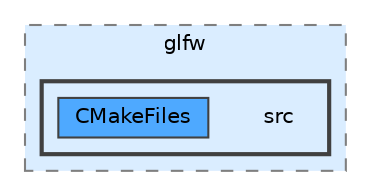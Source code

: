 digraph "build/vendor/glfw/src"
{
 // LATEX_PDF_SIZE
  bgcolor="transparent";
  edge [fontname=Helvetica,fontsize=10,labelfontname=Helvetica,labelfontsize=10];
  node [fontname=Helvetica,fontsize=10,shape=box,height=0.2,width=0.4];
  compound=true
  subgraph clusterdir_6f18e58c0924449714215280486e0e59 {
    graph [ bgcolor="#daedff", pencolor="grey50", label="glfw", fontname=Helvetica,fontsize=10 style="filled,dashed", URL="dir_6f18e58c0924449714215280486e0e59.html",tooltip=""]
  subgraph clusterdir_945a0f562f0c9be28a70c22613e429ae {
    graph [ bgcolor="#daedff", pencolor="grey25", label="", fontname=Helvetica,fontsize=10 style="filled,bold", URL="dir_945a0f562f0c9be28a70c22613e429ae.html",tooltip=""]
    dir_945a0f562f0c9be28a70c22613e429ae [shape=plaintext, label="src"];
  dir_5663bef1178c97cb0631c05a9bf2bd00 [label="CMakeFiles", fillcolor="#4ea9ff", color="grey25", style="filled", URL="dir_5663bef1178c97cb0631c05a9bf2bd00.html",tooltip=""];
  }
  }
}
